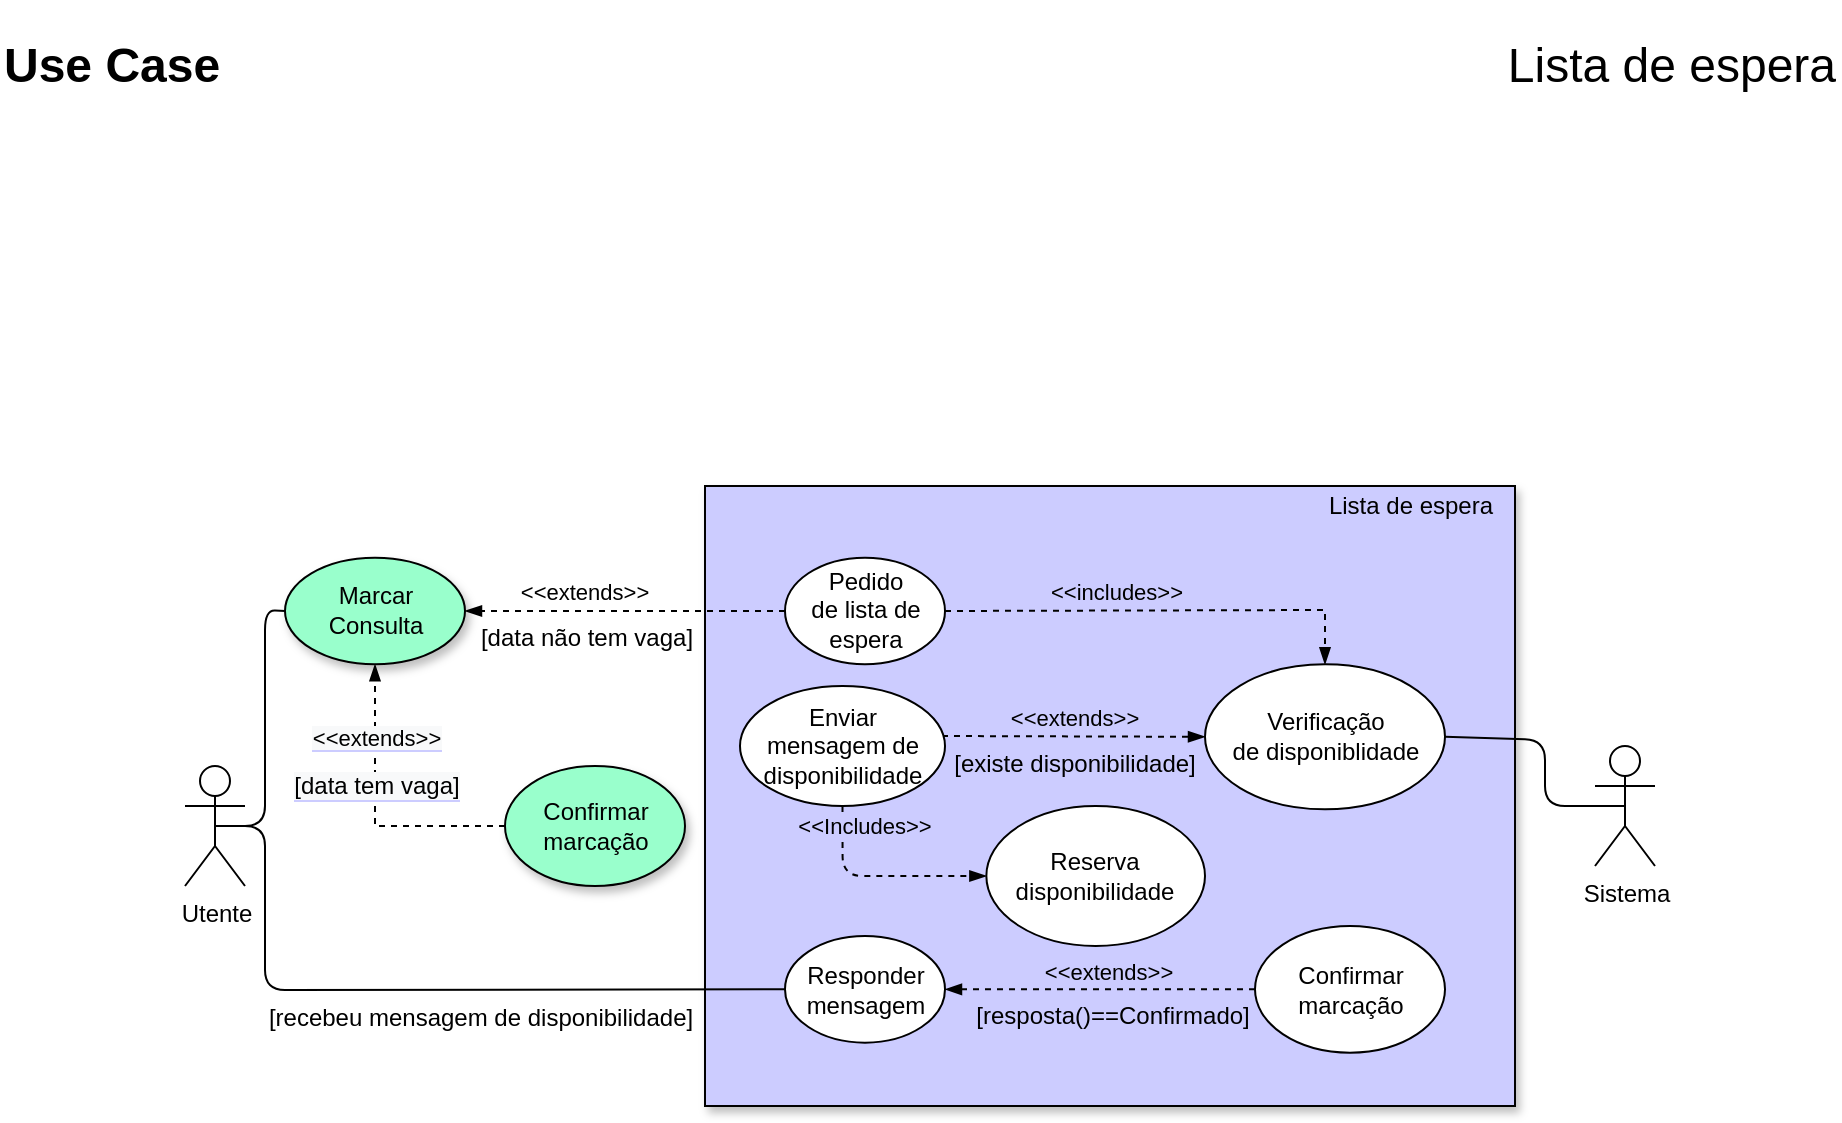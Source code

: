 <mxfile version="14.2.7" type="google"><diagram id="IfSRWI9cl_rzluB5Bs30" name="Page-1"><mxGraphModel dx="868" dy="425" grid="1" gridSize="10" guides="1" tooltips="1" connect="1" arrows="1" fold="1" page="1" pageScale="1" pageWidth="1169" pageHeight="827" math="0" shadow="0"><root><mxCell id="0"/><mxCell id="1" parent="0"/><mxCell id="Si3ETHUEzaD6EBDw6cd3-1" value="" style="rounded=0;whiteSpace=wrap;html=1;shadow=1;fillColor=#CCCCFF;" parent="1" vertex="1"><mxGeometry x="472.5" y="340" width="405" height="310" as="geometry"/></mxCell><mxCell id="Si3ETHUEzaD6EBDw6cd3-2" value="Utente" style="shape=umlActor;verticalLabelPosition=bottom;verticalAlign=top;html=1;outlineConnect=0;" parent="1" vertex="1"><mxGeometry x="212.5" y="480" width="30" height="60" as="geometry"/></mxCell><mxCell id="Si3ETHUEzaD6EBDw6cd3-4" value="Pedido&lt;br&gt;de lista de espera" style="ellipse;whiteSpace=wrap;html=1;fillColor=#FFFFFF;" parent="1" vertex="1"><mxGeometry x="512.5" y="375.83" width="80" height="53.33" as="geometry"/></mxCell><mxCell id="Si3ETHUEzaD6EBDw6cd3-6" value="Lista de espera" style="text;html=1;strokeColor=none;fillColor=none;align=center;verticalAlign=middle;whiteSpace=wrap;rounded=0;" parent="1" vertex="1"><mxGeometry x="772.5" y="340" width="105" height="20" as="geometry"/></mxCell><mxCell id="Si3ETHUEzaD6EBDw6cd3-9" value="Verificação&lt;br&gt;de disponiblidade" style="ellipse;whiteSpace=wrap;html=1;fillColor=#FFFFFF;" parent="1" vertex="1"><mxGeometry x="722.5" y="429.16" width="120" height="72.5" as="geometry"/></mxCell><mxCell id="Si3ETHUEzaD6EBDw6cd3-15" value="&amp;lt;&amp;lt;extends&amp;gt;&amp;gt;" style="endArrow=blockThin;html=1;rounded=0;align=center;verticalAlign=bottom;dashed=1;endFill=1;labelBackgroundColor=none;entryX=0;entryY=0.5;entryDx=0;entryDy=0;" parent="1" target="Si3ETHUEzaD6EBDw6cd3-9" edge="1"><mxGeometry relative="1" as="geometry"><mxPoint x="591" y="465" as="sourcePoint"/><mxPoint x="642.5" y="680" as="targetPoint"/></mxGeometry></mxCell><mxCell id="Si3ETHUEzaD6EBDw6cd3-16" value="[existe disponibilidade]" style="resizable=0;html=1;align=center;verticalAlign=top;labelBackgroundColor=none;rotation=0;" parent="Si3ETHUEzaD6EBDw6cd3-15" connectable="0" vertex="1"><mxGeometry relative="1" as="geometry"/></mxCell><mxCell id="tQrwglsr9Yu4P43fuXtG-16" style="edgeStyle=orthogonalEdgeStyle;rounded=1;orthogonalLoop=1;jettySize=auto;html=1;exitX=0.5;exitY=1;exitDx=0;exitDy=0;entryX=0;entryY=0.5;entryDx=0;entryDy=0;dashed=1;endArrow=blockThin;endFill=1;" parent="1" source="Si3ETHUEzaD6EBDw6cd3-17" target="tQrwglsr9Yu4P43fuXtG-15" edge="1"><mxGeometry relative="1" as="geometry"/></mxCell><mxCell id="tQrwglsr9Yu4P43fuXtG-17" value="&amp;lt;&amp;lt;Includes&amp;gt;&amp;gt;" style="edgeLabel;html=1;align=center;verticalAlign=middle;resizable=0;points=[];labelBackgroundColor=#CCCCFF;" parent="tQrwglsr9Yu4P43fuXtG-16" connectable="0" vertex="1"><mxGeometry x="0.036" y="-2" relative="1" as="geometry"><mxPoint x="-10" y="-27" as="offset"/></mxGeometry></mxCell><mxCell id="Si3ETHUEzaD6EBDw6cd3-17" value="Enviar&lt;br&gt;mensagem de disponibilidade" style="ellipse;whiteSpace=wrap;html=1;fillColor=#FFFFFF;" parent="1" vertex="1"><mxGeometry x="490" y="440" width="102.5" height="60" as="geometry"/></mxCell><mxCell id="Si3ETHUEzaD6EBDw6cd3-20" value="Responder&lt;br&gt;mensagem" style="ellipse;whiteSpace=wrap;html=1;fillColor=#FFFFFF;" parent="1" vertex="1"><mxGeometry x="512.5" y="565" width="80" height="53.33" as="geometry"/></mxCell><mxCell id="Si3ETHUEzaD6EBDw6cd3-23" value="" style="endArrow=none;html=1;entryX=0;entryY=0.5;entryDx=0;entryDy=0;exitX=0.5;exitY=0.5;exitDx=0;exitDy=0;exitPerimeter=0;" parent="1" source="Si3ETHUEzaD6EBDw6cd3-2" target="Si3ETHUEzaD6EBDw6cd3-20" edge="1"><mxGeometry width="50" height="50" relative="1" as="geometry"><mxPoint x="332.5" y="640" as="sourcePoint"/><mxPoint x="312.5" y="443.335" as="targetPoint"/><Array as="points"><mxPoint x="252.5" y="510"/><mxPoint x="252.5" y="592"/></Array></mxGeometry></mxCell><mxCell id="Si3ETHUEzaD6EBDw6cd3-24" value="Confirmar&lt;br&gt;marcação" style="ellipse;whiteSpace=wrap;html=1;fillColor=#FFFFFF;" parent="1" vertex="1"><mxGeometry x="747.5" y="560" width="95" height="63.33" as="geometry"/></mxCell><mxCell id="Si3ETHUEzaD6EBDw6cd3-28" value="&amp;lt;&amp;lt;includes&amp;gt;&amp;gt;" style="endArrow=blockThin;html=1;rounded=0;align=center;verticalAlign=bottom;dashed=1;endFill=1;labelBackgroundColor=none;" parent="1" source="Si3ETHUEzaD6EBDw6cd3-4" target="Si3ETHUEzaD6EBDw6cd3-9" edge="1"><mxGeometry x="-0.205" relative="1" as="geometry"><mxPoint x="602.5" y="575.005" as="sourcePoint"/><mxPoint x="722.5" y="575.005" as="targetPoint"/><Array as="points"><mxPoint x="782.5" y="402"/></Array><mxPoint x="-1" as="offset"/></mxGeometry></mxCell><mxCell id="Si3ETHUEzaD6EBDw6cd3-37" value="Sistema" style="shape=umlActor;verticalLabelPosition=bottom;verticalAlign=top;html=1;outlineConnect=0;" parent="1" vertex="1"><mxGeometry x="917.5" y="470" width="30" height="60" as="geometry"/></mxCell><mxCell id="Si3ETHUEzaD6EBDw6cd3-39" value="" style="endArrow=none;html=1;exitX=0.5;exitY=0.5;exitDx=0;exitDy=0;exitPerimeter=0;entryX=1;entryY=0.5;entryDx=0;entryDy=0;" parent="1" source="Si3ETHUEzaD6EBDw6cd3-37" target="Si3ETHUEzaD6EBDw6cd3-9" edge="1"><mxGeometry width="50" height="50" relative="1" as="geometry"><mxPoint x="417.5" y="510" as="sourcePoint"/><mxPoint x="522.5" y="412.495" as="targetPoint"/><Array as="points"><mxPoint x="892.5" y="500"/><mxPoint x="892.5" y="467"/></Array></mxGeometry></mxCell><mxCell id="tQrwglsr9Yu4P43fuXtG-4" value="Marcar Consulta" style="ellipse;whiteSpace=wrap;html=1;fillColor=#99FFCC;shadow=1;" parent="1" vertex="1"><mxGeometry x="262.5" y="375.83" width="90" height="53.33" as="geometry"/></mxCell><mxCell id="tQrwglsr9Yu4P43fuXtG-6" value="" style="endArrow=none;html=1;entryX=0;entryY=0.5;entryDx=0;entryDy=0;exitX=0.5;exitY=0.5;exitDx=0;exitDy=0;exitPerimeter=0;rounded=1;" parent="1" source="Si3ETHUEzaD6EBDw6cd3-2" target="tQrwglsr9Yu4P43fuXtG-4" edge="1"><mxGeometry width="50" height="50" relative="1" as="geometry"><mxPoint x="482.5" y="630" as="sourcePoint"/><mxPoint x="532.5" y="580" as="targetPoint"/><Array as="points"><mxPoint x="252.5" y="510"/><mxPoint x="252.5" y="402"/></Array></mxGeometry></mxCell><mxCell id="tQrwglsr9Yu4P43fuXtG-7" value="Confirmar marcação" style="ellipse;whiteSpace=wrap;html=1;fillColor=#99FFCC;shadow=1;" parent="1" vertex="1"><mxGeometry x="372.5" y="480" width="90" height="60" as="geometry"/></mxCell><mxCell id="tQrwglsr9Yu4P43fuXtG-10" value="&amp;lt;&amp;lt;extends&amp;gt;&amp;gt;" style="endArrow=blockThin;html=1;rounded=0;align=center;verticalAlign=bottom;dashed=1;endFill=1;labelBackgroundColor=none;exitX=0;exitY=0.5;exitDx=0;exitDy=0;entryX=1;entryY=0.5;entryDx=0;entryDy=0;" parent="1" source="Si3ETHUEzaD6EBDw6cd3-4" target="tQrwglsr9Yu4P43fuXtG-4" edge="1"><mxGeometry x="0.25" relative="1" as="geometry"><mxPoint x="428.25" y="395.96" as="sourcePoint"/><mxPoint x="342.499" y="494.17" as="targetPoint"/><mxPoint as="offset"/></mxGeometry></mxCell><mxCell id="tQrwglsr9Yu4P43fuXtG-11" value="[data não&amp;nbsp;tem vaga]" style="resizable=0;html=1;align=center;verticalAlign=top;labelBackgroundColor=none;rotation=0;" parent="tQrwglsr9Yu4P43fuXtG-10" connectable="0" vertex="1"><mxGeometry relative="1" as="geometry"><mxPoint x="-19.41" as="offset"/></mxGeometry></mxCell><mxCell id="tQrwglsr9Yu4P43fuXtG-12" value="&amp;lt;&amp;lt;extends&amp;gt;&amp;gt;" style="endArrow=blockThin;html=1;rounded=0;align=center;verticalAlign=bottom;dashed=1;endFill=1;labelBackgroundColor=none;exitX=0;exitY=0.5;exitDx=0;exitDy=0;entryX=1;entryY=0.5;entryDx=0;entryDy=0;" parent="1" source="Si3ETHUEzaD6EBDw6cd3-24" target="Si3ETHUEzaD6EBDw6cd3-20" edge="1"><mxGeometry x="-0.059" relative="1" as="geometry"><mxPoint x="762.5" y="570.33" as="sourcePoint"/><mxPoint x="586.5" y="583" as="targetPoint"/><Array as="points"/><mxPoint as="offset"/></mxGeometry></mxCell><mxCell id="tQrwglsr9Yu4P43fuXtG-13" value="[resposta()==Confirmado]" style="resizable=0;html=1;align=center;verticalAlign=top;labelBackgroundColor=none;rotation=0;" parent="tQrwglsr9Yu4P43fuXtG-12" connectable="0" vertex="1"><mxGeometry relative="1" as="geometry"><mxPoint x="5.65" y="-1.0" as="offset"/></mxGeometry></mxCell><mxCell id="tQrwglsr9Yu4P43fuXtG-15" value="Reserva disponibilidade" style="ellipse;whiteSpace=wrap;html=1;fillColor=#FFFFFF;" parent="1" vertex="1"><mxGeometry x="613.18" y="500" width="109.32" height="70" as="geometry"/></mxCell><mxCell id="tQrwglsr9Yu4P43fuXtG-8" value="" style="endArrow=blockThin;html=1;rounded=0;align=center;verticalAlign=bottom;dashed=1;endFill=1;labelBackgroundColor=none;exitX=0;exitY=0.5;exitDx=0;exitDy=0;entryX=0.5;entryY=1;entryDx=0;entryDy=0;fillColor=#FFFFFF;" parent="1" source="tQrwglsr9Yu4P43fuXtG-7" target="tQrwglsr9Yu4P43fuXtG-4" edge="1"><mxGeometry x="0.44" relative="1" as="geometry"><mxPoint x="432.5" y="410.005" as="sourcePoint"/><mxPoint x="342.5" y="450" as="targetPoint"/><mxPoint as="offset"/><Array as="points"><mxPoint x="307.5" y="510"/></Array></mxGeometry></mxCell><mxCell id="tQrwglsr9Yu4P43fuXtG-9" value="" style="resizable=0;html=1;align=center;verticalAlign=top;labelBackgroundColor=none;rotation=0;fillColor=#FFFFFF;" parent="tQrwglsr9Yu4P43fuXtG-8" connectable="0" vertex="1"><mxGeometry relative="1" as="geometry"><mxPoint x="15" y="8.33" as="offset"/></mxGeometry></mxCell><mxCell id="ewm5FklMc_n-JQ6S7vpX-4" value="" style="group" parent="1" vertex="1" connectable="0"><mxGeometry x="120" y="120" width="920" height="20" as="geometry"/></mxCell><mxCell id="ewm5FklMc_n-JQ6S7vpX-1" value="&lt;h6&gt;&lt;font style=&quot;font-size: 24px&quot;&gt;Use Case&lt;/font&gt;&lt;/h6&gt;" style="text;html=1;strokeColor=none;fillColor=none;align=left;verticalAlign=middle;whiteSpace=wrap;rounded=0;" parent="ewm5FklMc_n-JQ6S7vpX-4" vertex="1"><mxGeometry width="320" height="20" as="geometry"/></mxCell><mxCell id="ewm5FklMc_n-JQ6S7vpX-2" value="&lt;p&gt;&lt;font style=&quot;font-size: 24px&quot;&gt;Lista de espera&lt;/font&gt;&lt;/p&gt;" style="text;html=1;strokeColor=none;fillColor=none;align=right;verticalAlign=middle;whiteSpace=wrap;rounded=0;" parent="ewm5FklMc_n-JQ6S7vpX-4" vertex="1"><mxGeometry x="600" width="320" height="20" as="geometry"/></mxCell><mxCell id="ewm5FklMc_n-JQ6S7vpX-6" value="&lt;span style=&quot;background-color: rgb(248 , 249 , 250)&quot;&gt;&amp;lt;&amp;lt;extends&amp;gt;&amp;gt;&lt;/span&gt;" style="edgeLabel;html=1;align=center;verticalAlign=middle;resizable=0;points=[];fillColor=#999999;labelBackgroundColor=#CCCCFF;" parent="1" vertex="1" connectable="0"><mxGeometry x="307.5" y="465.409" as="geometry"/></mxCell><mxCell id="ewm5FklMc_n-JQ6S7vpX-7" value="&lt;span style=&quot;font-size: 12px ; background-color: rgb(248 , 249 , 250)&quot;&gt;[data tem vaga]&lt;/span&gt;" style="edgeLabel;html=1;align=center;verticalAlign=middle;resizable=0;points=[];fillColor=#999999;labelBackgroundColor=#CCCCFF;" parent="1" vertex="1" connectable="0"><mxGeometry x="307.5" y="489.999" as="geometry"/></mxCell><mxCell id="cwZmgmDUd5NYChlBGMmS-1" value="[recebeu mensagem de disponibilidade]" style="resizable=0;html=1;align=center;verticalAlign=top;labelBackgroundColor=none;rotation=0;" parent="1" connectable="0" vertex="1"><mxGeometry x="360.0" y="591.666" as="geometry"/></mxCell></root></mxGraphModel></diagram></mxfile>